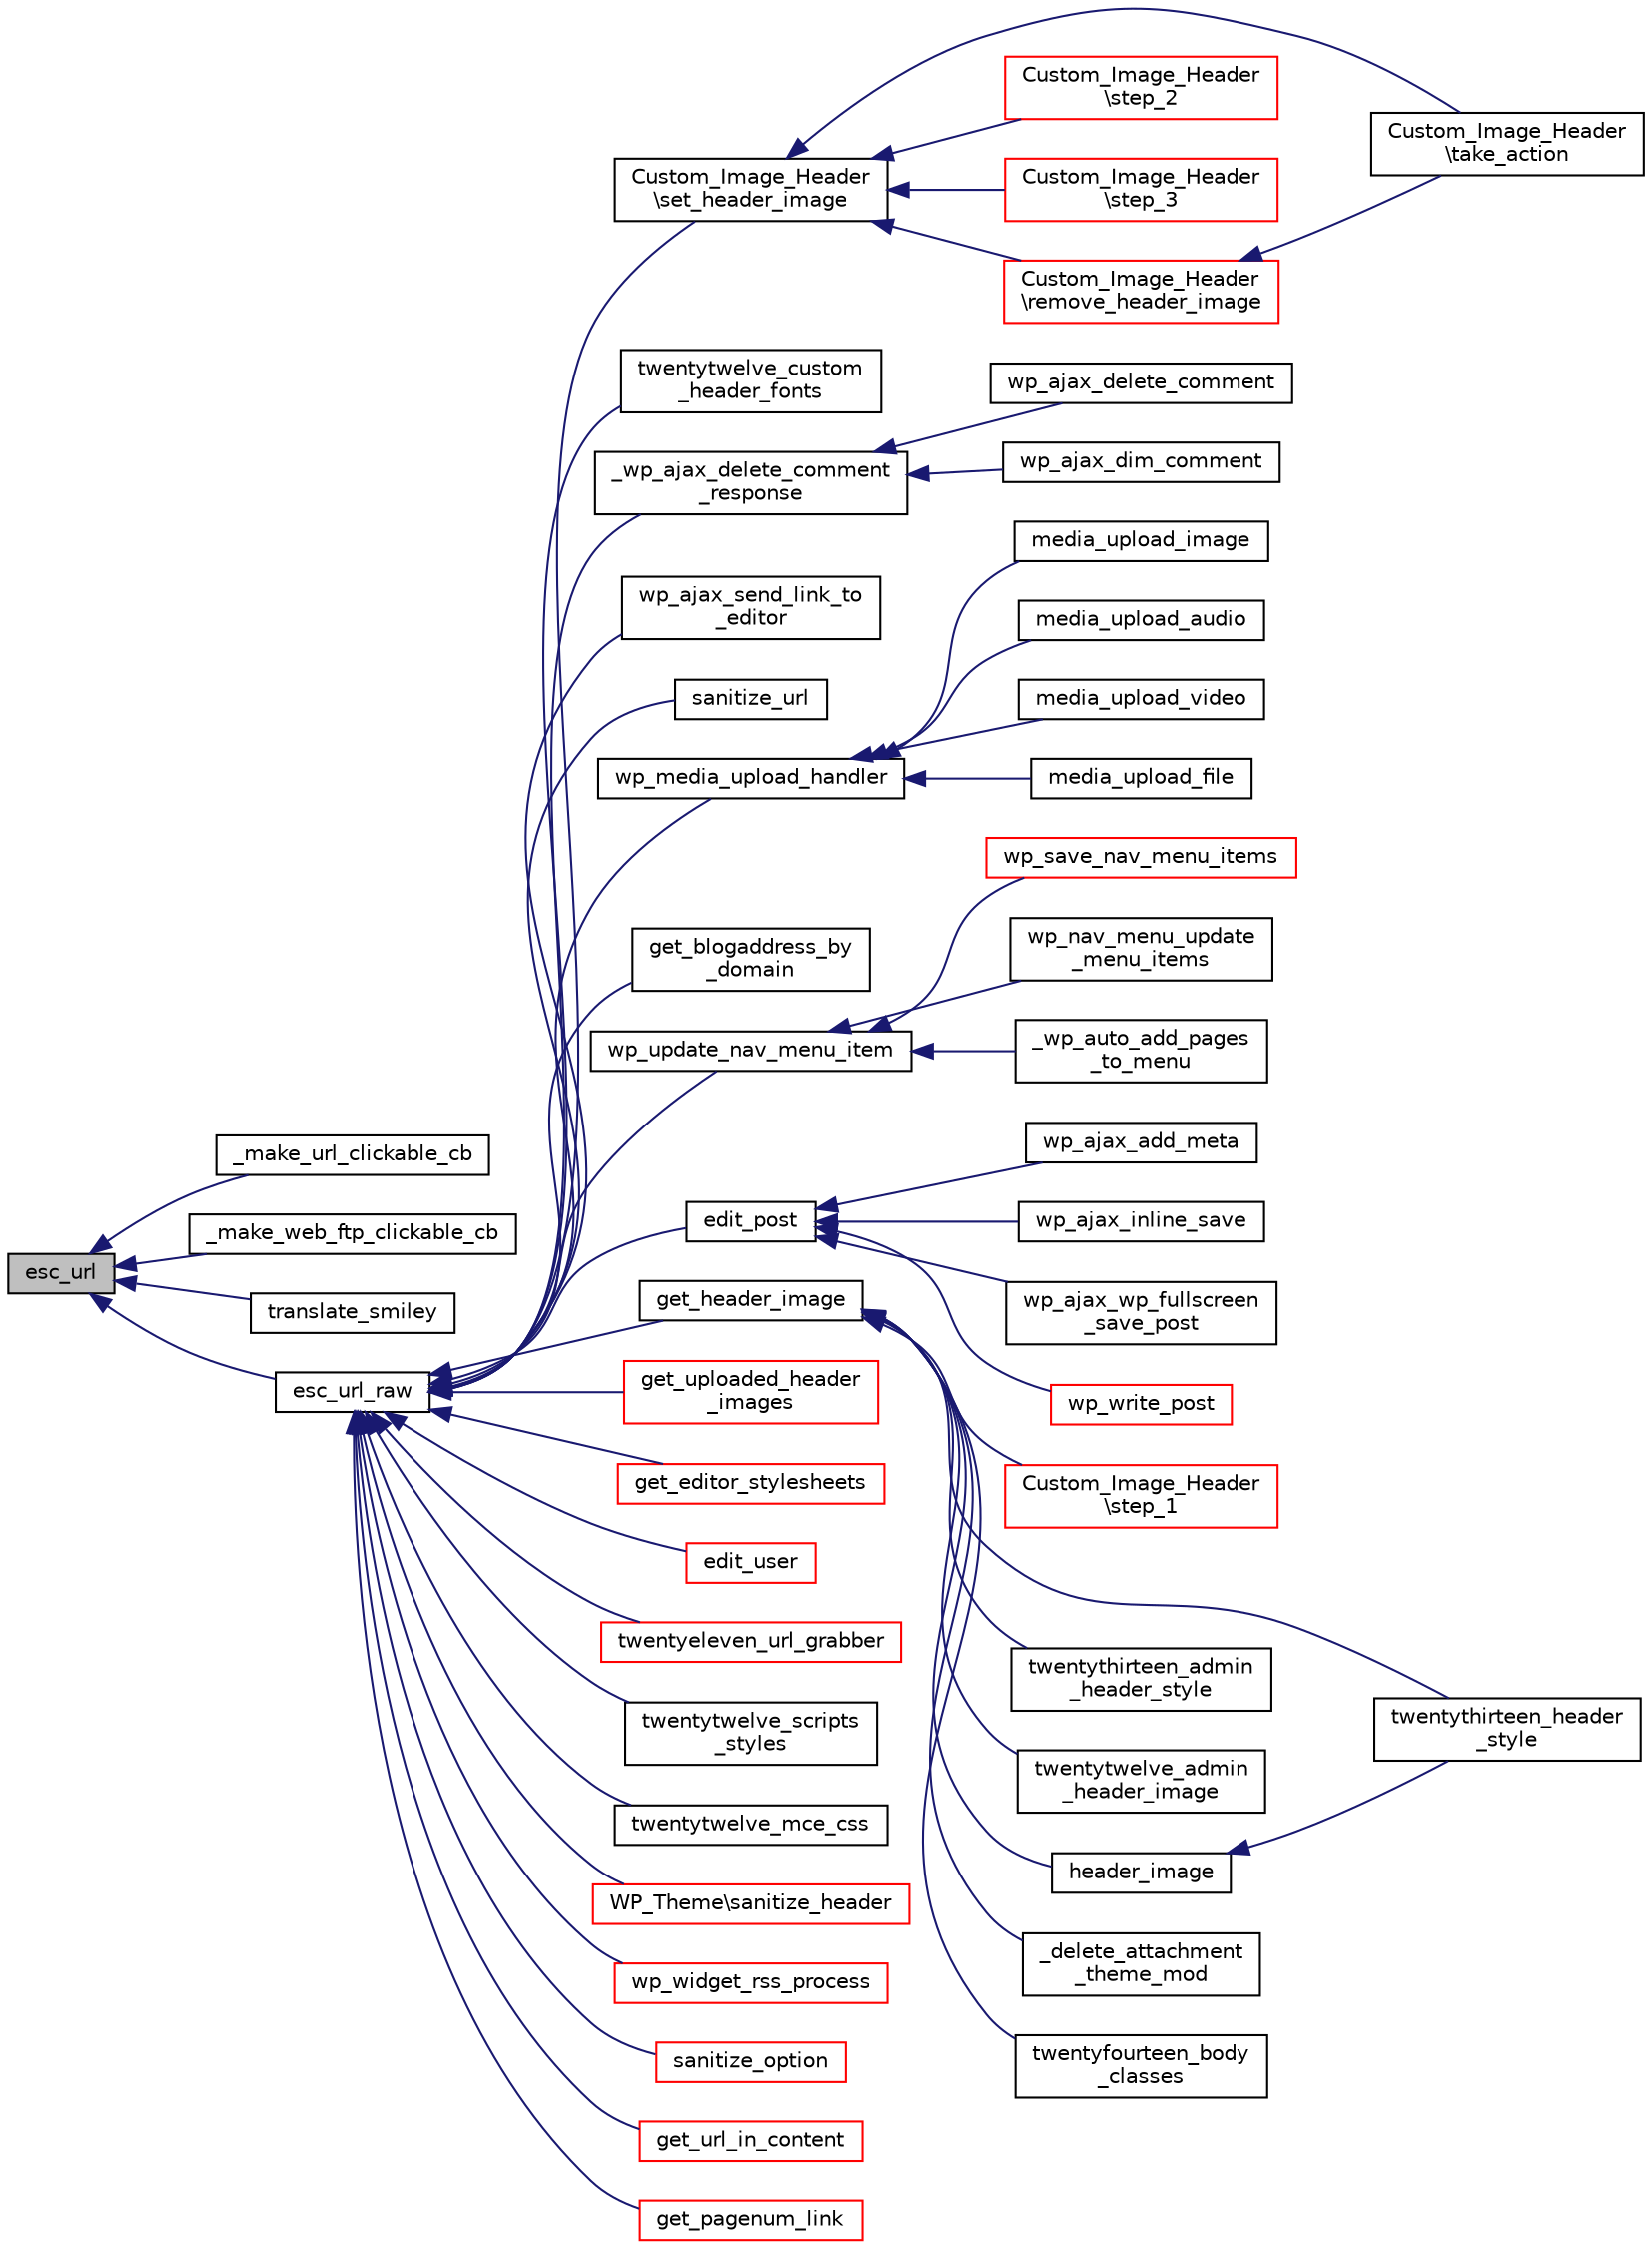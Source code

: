 digraph "esc_url"
{
  edge [fontname="Helvetica",fontsize="10",labelfontname="Helvetica",labelfontsize="10"];
  node [fontname="Helvetica",fontsize="10",shape=record];
  rankdir="LR";
  Node1 [label="esc_url",height=0.2,width=0.4,color="black", fillcolor="grey75", style="filled", fontcolor="black"];
  Node1 -> Node2 [dir="back",color="midnightblue",fontsize="10",style="solid",fontname="Helvetica"];
  Node2 [label="_make_url_clickable_cb",height=0.2,width=0.4,color="black", fillcolor="white", style="filled",URL="$formatting_8php.html#aaf03f0f67079fd8bdfbd22ab1b78b780"];
  Node1 -> Node3 [dir="back",color="midnightblue",fontsize="10",style="solid",fontname="Helvetica"];
  Node3 [label="_make_web_ftp_clickable_cb",height=0.2,width=0.4,color="black", fillcolor="white", style="filled",URL="$formatting_8php.html#aae6eb799118f7678ac8a501c7bb947a3"];
  Node1 -> Node4 [dir="back",color="midnightblue",fontsize="10",style="solid",fontname="Helvetica"];
  Node4 [label="translate_smiley",height=0.2,width=0.4,color="black", fillcolor="white", style="filled",URL="$formatting_8php.html#ac7fc7845dd5b533c5290bfa4b79d2a6e"];
  Node1 -> Node5 [dir="back",color="midnightblue",fontsize="10",style="solid",fontname="Helvetica"];
  Node5 [label="esc_url_raw",height=0.2,width=0.4,color="black", fillcolor="white", style="filled",URL="$formatting_8php.html#ad9e809b6901d247527672e11ce5d7368"];
  Node5 -> Node6 [dir="back",color="midnightblue",fontsize="10",style="solid",fontname="Helvetica"];
  Node6 [label="Custom_Image_Header\l\\set_header_image",height=0.2,width=0.4,color="black", fillcolor="white", style="filled",URL="$class_custom___image___header.html#a3b0726562cc2d58bd3b46cbc7b10df68"];
  Node6 -> Node7 [dir="back",color="midnightblue",fontsize="10",style="solid",fontname="Helvetica"];
  Node7 [label="Custom_Image_Header\l\\take_action",height=0.2,width=0.4,color="black", fillcolor="white", style="filled",URL="$class_custom___image___header.html#a2d54eef99c94638aa069b1a4443f0467"];
  Node6 -> Node8 [dir="back",color="midnightblue",fontsize="10",style="solid",fontname="Helvetica"];
  Node8 [label="Custom_Image_Header\l\\step_2",height=0.2,width=0.4,color="red", fillcolor="white", style="filled",URL="$class_custom___image___header.html#ac8cde79ff301b51093133a64ecd45f65"];
  Node6 -> Node9 [dir="back",color="midnightblue",fontsize="10",style="solid",fontname="Helvetica"];
  Node9 [label="Custom_Image_Header\l\\step_3",height=0.2,width=0.4,color="red", fillcolor="white", style="filled",URL="$class_custom___image___header.html#a46a1de65a24cd25932980e3ead2518cb"];
  Node6 -> Node10 [dir="back",color="midnightblue",fontsize="10",style="solid",fontname="Helvetica"];
  Node10 [label="Custom_Image_Header\l\\remove_header_image",height=0.2,width=0.4,color="red", fillcolor="white", style="filled",URL="$class_custom___image___header.html#a1271ba79dab368a6b1881e11b6e2d016"];
  Node10 -> Node7 [dir="back",color="midnightblue",fontsize="10",style="solid",fontname="Helvetica"];
  Node5 -> Node11 [dir="back",color="midnightblue",fontsize="10",style="solid",fontname="Helvetica"];
  Node11 [label="twentytwelve_custom\l_header_fonts",height=0.2,width=0.4,color="black", fillcolor="white", style="filled",URL="$wp-content_2themes_2twentytwelve_2inc_2custom-header_8php.html#adc1bd18493664d4ad7fa1a77eebbb643"];
  Node5 -> Node12 [dir="back",color="midnightblue",fontsize="10",style="solid",fontname="Helvetica"];
  Node12 [label="_wp_ajax_delete_comment\l_response",height=0.2,width=0.4,color="black", fillcolor="white", style="filled",URL="$ajax-actions_8php.html#aa98d72fd07903600ae74d7a78989d943"];
  Node12 -> Node13 [dir="back",color="midnightblue",fontsize="10",style="solid",fontname="Helvetica"];
  Node13 [label="wp_ajax_delete_comment",height=0.2,width=0.4,color="black", fillcolor="white", style="filled",URL="$ajax-actions_8php.html#a7ae2df754250282b3f729c110dc354b8"];
  Node12 -> Node14 [dir="back",color="midnightblue",fontsize="10",style="solid",fontname="Helvetica"];
  Node14 [label="wp_ajax_dim_comment",height=0.2,width=0.4,color="black", fillcolor="white", style="filled",URL="$ajax-actions_8php.html#ac7822daecffd987bf169955c722cc4c2"];
  Node5 -> Node15 [dir="back",color="midnightblue",fontsize="10",style="solid",fontname="Helvetica"];
  Node15 [label="wp_ajax_send_link_to\l_editor",height=0.2,width=0.4,color="black", fillcolor="white", style="filled",URL="$ajax-actions_8php.html#a5af1a20a80e2340d5825d0b2973908e6"];
  Node5 -> Node16 [dir="back",color="midnightblue",fontsize="10",style="solid",fontname="Helvetica"];
  Node16 [label="sanitize_url",height=0.2,width=0.4,color="black", fillcolor="white", style="filled",URL="$wp-includes_2deprecated_8php.html#a526827c995e0c9a9aa3424329c51f744"];
  Node5 -> Node17 [dir="back",color="midnightblue",fontsize="10",style="solid",fontname="Helvetica"];
  Node17 [label="wp_media_upload_handler",height=0.2,width=0.4,color="black", fillcolor="white", style="filled",URL="$wp-admin_2includes_2media_8php.html#a290a4549b6a07691f9b0d135426753ad"];
  Node17 -> Node18 [dir="back",color="midnightblue",fontsize="10",style="solid",fontname="Helvetica"];
  Node18 [label="media_upload_image",height=0.2,width=0.4,color="black", fillcolor="white", style="filled",URL="$wp-admin_2includes_2deprecated_8php.html#af212ab5492580207ca82389391469d9b"];
  Node17 -> Node19 [dir="back",color="midnightblue",fontsize="10",style="solid",fontname="Helvetica"];
  Node19 [label="media_upload_audio",height=0.2,width=0.4,color="black", fillcolor="white", style="filled",URL="$wp-admin_2includes_2deprecated_8php.html#ac1df20bd24a9e8652437a6b6fcc06244"];
  Node17 -> Node20 [dir="back",color="midnightblue",fontsize="10",style="solid",fontname="Helvetica"];
  Node20 [label="media_upload_video",height=0.2,width=0.4,color="black", fillcolor="white", style="filled",URL="$wp-admin_2includes_2deprecated_8php.html#a7743c79b6648b52bc5a5c8106197aefe"];
  Node17 -> Node21 [dir="back",color="midnightblue",fontsize="10",style="solid",fontname="Helvetica"];
  Node21 [label="media_upload_file",height=0.2,width=0.4,color="black", fillcolor="white", style="filled",URL="$wp-admin_2includes_2deprecated_8php.html#a9e304e71c1575bdf0b13d927b91359ce"];
  Node5 -> Node22 [dir="back",color="midnightblue",fontsize="10",style="solid",fontname="Helvetica"];
  Node22 [label="get_blogaddress_by\l_domain",height=0.2,width=0.4,color="black", fillcolor="white", style="filled",URL="$wp-includes_2ms-deprecated_8php.html#ae7297fabaa8733c4566e5f99a1c3fb14"];
  Node5 -> Node23 [dir="back",color="midnightblue",fontsize="10",style="solid",fontname="Helvetica"];
  Node23 [label="wp_update_nav_menu_item",height=0.2,width=0.4,color="black", fillcolor="white", style="filled",URL="$wp-includes_2nav-menu_8php.html#aabd4cdfeb0078bf7e8b42a6bda04b211"];
  Node23 -> Node24 [dir="back",color="midnightblue",fontsize="10",style="solid",fontname="Helvetica"];
  Node24 [label="wp_save_nav_menu_items",height=0.2,width=0.4,color="red", fillcolor="white", style="filled",URL="$wp-admin_2includes_2nav-menu_8php.html#abef127dda5896ac75ab6111787c3fb05"];
  Node23 -> Node25 [dir="back",color="midnightblue",fontsize="10",style="solid",fontname="Helvetica"];
  Node25 [label="wp_nav_menu_update\l_menu_items",height=0.2,width=0.4,color="black", fillcolor="white", style="filled",URL="$wp-admin_2includes_2nav-menu_8php.html#a9ab126749a31dff6cfbb1354a0288da9"];
  Node23 -> Node26 [dir="back",color="midnightblue",fontsize="10",style="solid",fontname="Helvetica"];
  Node26 [label="_wp_auto_add_pages\l_to_menu",height=0.2,width=0.4,color="black", fillcolor="white", style="filled",URL="$wp-includes_2nav-menu_8php.html#a66852984d20840432742c9eeb8fe1588"];
  Node5 -> Node27 [dir="back",color="midnightblue",fontsize="10",style="solid",fontname="Helvetica"];
  Node27 [label="edit_post",height=0.2,width=0.4,color="black", fillcolor="white", style="filled",URL="$wp-admin_2includes_2post_8php.html#a40bd171c0346a1ee42b164a8d9efab30"];
  Node27 -> Node28 [dir="back",color="midnightblue",fontsize="10",style="solid",fontname="Helvetica"];
  Node28 [label="wp_ajax_add_meta",height=0.2,width=0.4,color="black", fillcolor="white", style="filled",URL="$ajax-actions_8php.html#a135b323d63a3baf705d0d971266bc159"];
  Node27 -> Node29 [dir="back",color="midnightblue",fontsize="10",style="solid",fontname="Helvetica"];
  Node29 [label="wp_ajax_inline_save",height=0.2,width=0.4,color="black", fillcolor="white", style="filled",URL="$ajax-actions_8php.html#aacc9836c7634d19e85127866e165d2f4"];
  Node27 -> Node30 [dir="back",color="midnightblue",fontsize="10",style="solid",fontname="Helvetica"];
  Node30 [label="wp_ajax_wp_fullscreen\l_save_post",height=0.2,width=0.4,color="black", fillcolor="white", style="filled",URL="$ajax-actions_8php.html#af2c48166fd29f52c484904128c335da6"];
  Node27 -> Node31 [dir="back",color="midnightblue",fontsize="10",style="solid",fontname="Helvetica"];
  Node31 [label="wp_write_post",height=0.2,width=0.4,color="red", fillcolor="white", style="filled",URL="$wp-admin_2includes_2post_8php.html#ae3a9715d70c7740e8fad355ede553500"];
  Node5 -> Node32 [dir="back",color="midnightblue",fontsize="10",style="solid",fontname="Helvetica"];
  Node32 [label="get_header_image",height=0.2,width=0.4,color="black", fillcolor="white", style="filled",URL="$wp-includes_2theme_8php.html#aeb6c356a325550b6b27077e895197263"];
  Node32 -> Node33 [dir="back",color="midnightblue",fontsize="10",style="solid",fontname="Helvetica"];
  Node33 [label="Custom_Image_Header\l\\step_1",height=0.2,width=0.4,color="red", fillcolor="white", style="filled",URL="$class_custom___image___header.html#aab8905692893ee20a236980679e91684"];
  Node32 -> Node34 [dir="back",color="midnightblue",fontsize="10",style="solid",fontname="Helvetica"];
  Node34 [label="twentythirteen_header\l_style",height=0.2,width=0.4,color="black", fillcolor="white", style="filled",URL="$wp-content_2themes_2twentythirteen_2inc_2custom-header_8php.html#a7b30a5ef98c974ecce71f0da06dc0ccb"];
  Node32 -> Node35 [dir="back",color="midnightblue",fontsize="10",style="solid",fontname="Helvetica"];
  Node35 [label="twentythirteen_admin\l_header_style",height=0.2,width=0.4,color="black", fillcolor="white", style="filled",URL="$wp-content_2themes_2twentythirteen_2inc_2custom-header_8php.html#a68d02d4754111fdd7b35d6e2cc999ed3"];
  Node32 -> Node36 [dir="back",color="midnightblue",fontsize="10",style="solid",fontname="Helvetica"];
  Node36 [label="twentytwelve_admin\l_header_image",height=0.2,width=0.4,color="black", fillcolor="white", style="filled",URL="$wp-content_2themes_2twentytwelve_2inc_2custom-header_8php.html#a5ecd00df6f7c55892efa7035af50eedb"];
  Node32 -> Node37 [dir="back",color="midnightblue",fontsize="10",style="solid",fontname="Helvetica"];
  Node37 [label="header_image",height=0.2,width=0.4,color="black", fillcolor="white", style="filled",URL="$wp-includes_2theme_8php.html#ad7e4f499542d1bfc1e02807f09d59ae4"];
  Node37 -> Node34 [dir="back",color="midnightblue",fontsize="10",style="solid",fontname="Helvetica"];
  Node32 -> Node38 [dir="back",color="midnightblue",fontsize="10",style="solid",fontname="Helvetica"];
  Node38 [label="_delete_attachment\l_theme_mod",height=0.2,width=0.4,color="black", fillcolor="white", style="filled",URL="$wp-includes_2theme_8php.html#adf54c8d88489eecd8020d930472c9db2"];
  Node32 -> Node39 [dir="back",color="midnightblue",fontsize="10",style="solid",fontname="Helvetica"];
  Node39 [label="twentyfourteen_body\l_classes",height=0.2,width=0.4,color="black", fillcolor="white", style="filled",URL="$wp-content_2themes_2twentyfourteen_2functions_8php.html#a7b502f2693b53ab8a87e413605af1f6b"];
  Node5 -> Node40 [dir="back",color="midnightblue",fontsize="10",style="solid",fontname="Helvetica"];
  Node40 [label="get_uploaded_header\l_images",height=0.2,width=0.4,color="red", fillcolor="white", style="filled",URL="$wp-includes_2theme_8php.html#a19ca3de195fb9681c67da43fb94b1d96"];
  Node5 -> Node41 [dir="back",color="midnightblue",fontsize="10",style="solid",fontname="Helvetica"];
  Node41 [label="get_editor_stylesheets",height=0.2,width=0.4,color="red", fillcolor="white", style="filled",URL="$wp-includes_2theme_8php.html#a30fb786240f06b0ca05841205dcb3447"];
  Node5 -> Node42 [dir="back",color="midnightblue",fontsize="10",style="solid",fontname="Helvetica"];
  Node42 [label="edit_user",height=0.2,width=0.4,color="red", fillcolor="white", style="filled",URL="$wp-admin_2includes_2user_8php.html#aadbd7df2f4f267fe7d491d1adb6d2c62"];
  Node5 -> Node43 [dir="back",color="midnightblue",fontsize="10",style="solid",fontname="Helvetica"];
  Node43 [label="twentyeleven_url_grabber",height=0.2,width=0.4,color="red", fillcolor="white", style="filled",URL="$wp-content_2themes_2twentyeleven_2functions_8php.html#a41bfdefa37a970a26091826fa1203dea"];
  Node5 -> Node44 [dir="back",color="midnightblue",fontsize="10",style="solid",fontname="Helvetica"];
  Node44 [label="twentytwelve_scripts\l_styles",height=0.2,width=0.4,color="black", fillcolor="white", style="filled",URL="$wp-content_2themes_2twentytwelve_2functions_8php.html#ab6008006380c4d227d3fe4171175e6e3"];
  Node5 -> Node45 [dir="back",color="midnightblue",fontsize="10",style="solid",fontname="Helvetica"];
  Node45 [label="twentytwelve_mce_css",height=0.2,width=0.4,color="black", fillcolor="white", style="filled",URL="$wp-content_2themes_2twentytwelve_2functions_8php.html#ae48ca7944e4e2b5149634a6c2efaaa17"];
  Node5 -> Node46 [dir="back",color="midnightblue",fontsize="10",style="solid",fontname="Helvetica"];
  Node46 [label="WP_Theme\\sanitize_header",height=0.2,width=0.4,color="red", fillcolor="white", style="filled",URL="$class_w_p___theme.html#aa17a376053528e51afba77f5747d38b2"];
  Node5 -> Node47 [dir="back",color="midnightblue",fontsize="10",style="solid",fontname="Helvetica"];
  Node47 [label="wp_widget_rss_process",height=0.2,width=0.4,color="red", fillcolor="white", style="filled",URL="$default-widgets_8php.html#aeac7a4a87be60c3d934dad481dc8de30"];
  Node5 -> Node48 [dir="back",color="midnightblue",fontsize="10",style="solid",fontname="Helvetica"];
  Node48 [label="sanitize_option",height=0.2,width=0.4,color="red", fillcolor="white", style="filled",URL="$formatting_8php.html#aec1146dad5e11a514cf39ac8857fff84"];
  Node5 -> Node49 [dir="back",color="midnightblue",fontsize="10",style="solid",fontname="Helvetica"];
  Node49 [label="get_url_in_content",height=0.2,width=0.4,color="red", fillcolor="white", style="filled",URL="$formatting_8php.html#a9f38a02052ef0036efe6ce0974b1d67d"];
  Node5 -> Node50 [dir="back",color="midnightblue",fontsize="10",style="solid",fontname="Helvetica"];
  Node50 [label="get_pagenum_link",height=0.2,width=0.4,color="red", fillcolor="white", style="filled",URL="$link-template_8php.html#ae6111e28570f54ea52b7bc3bc09bd40b"];
}
